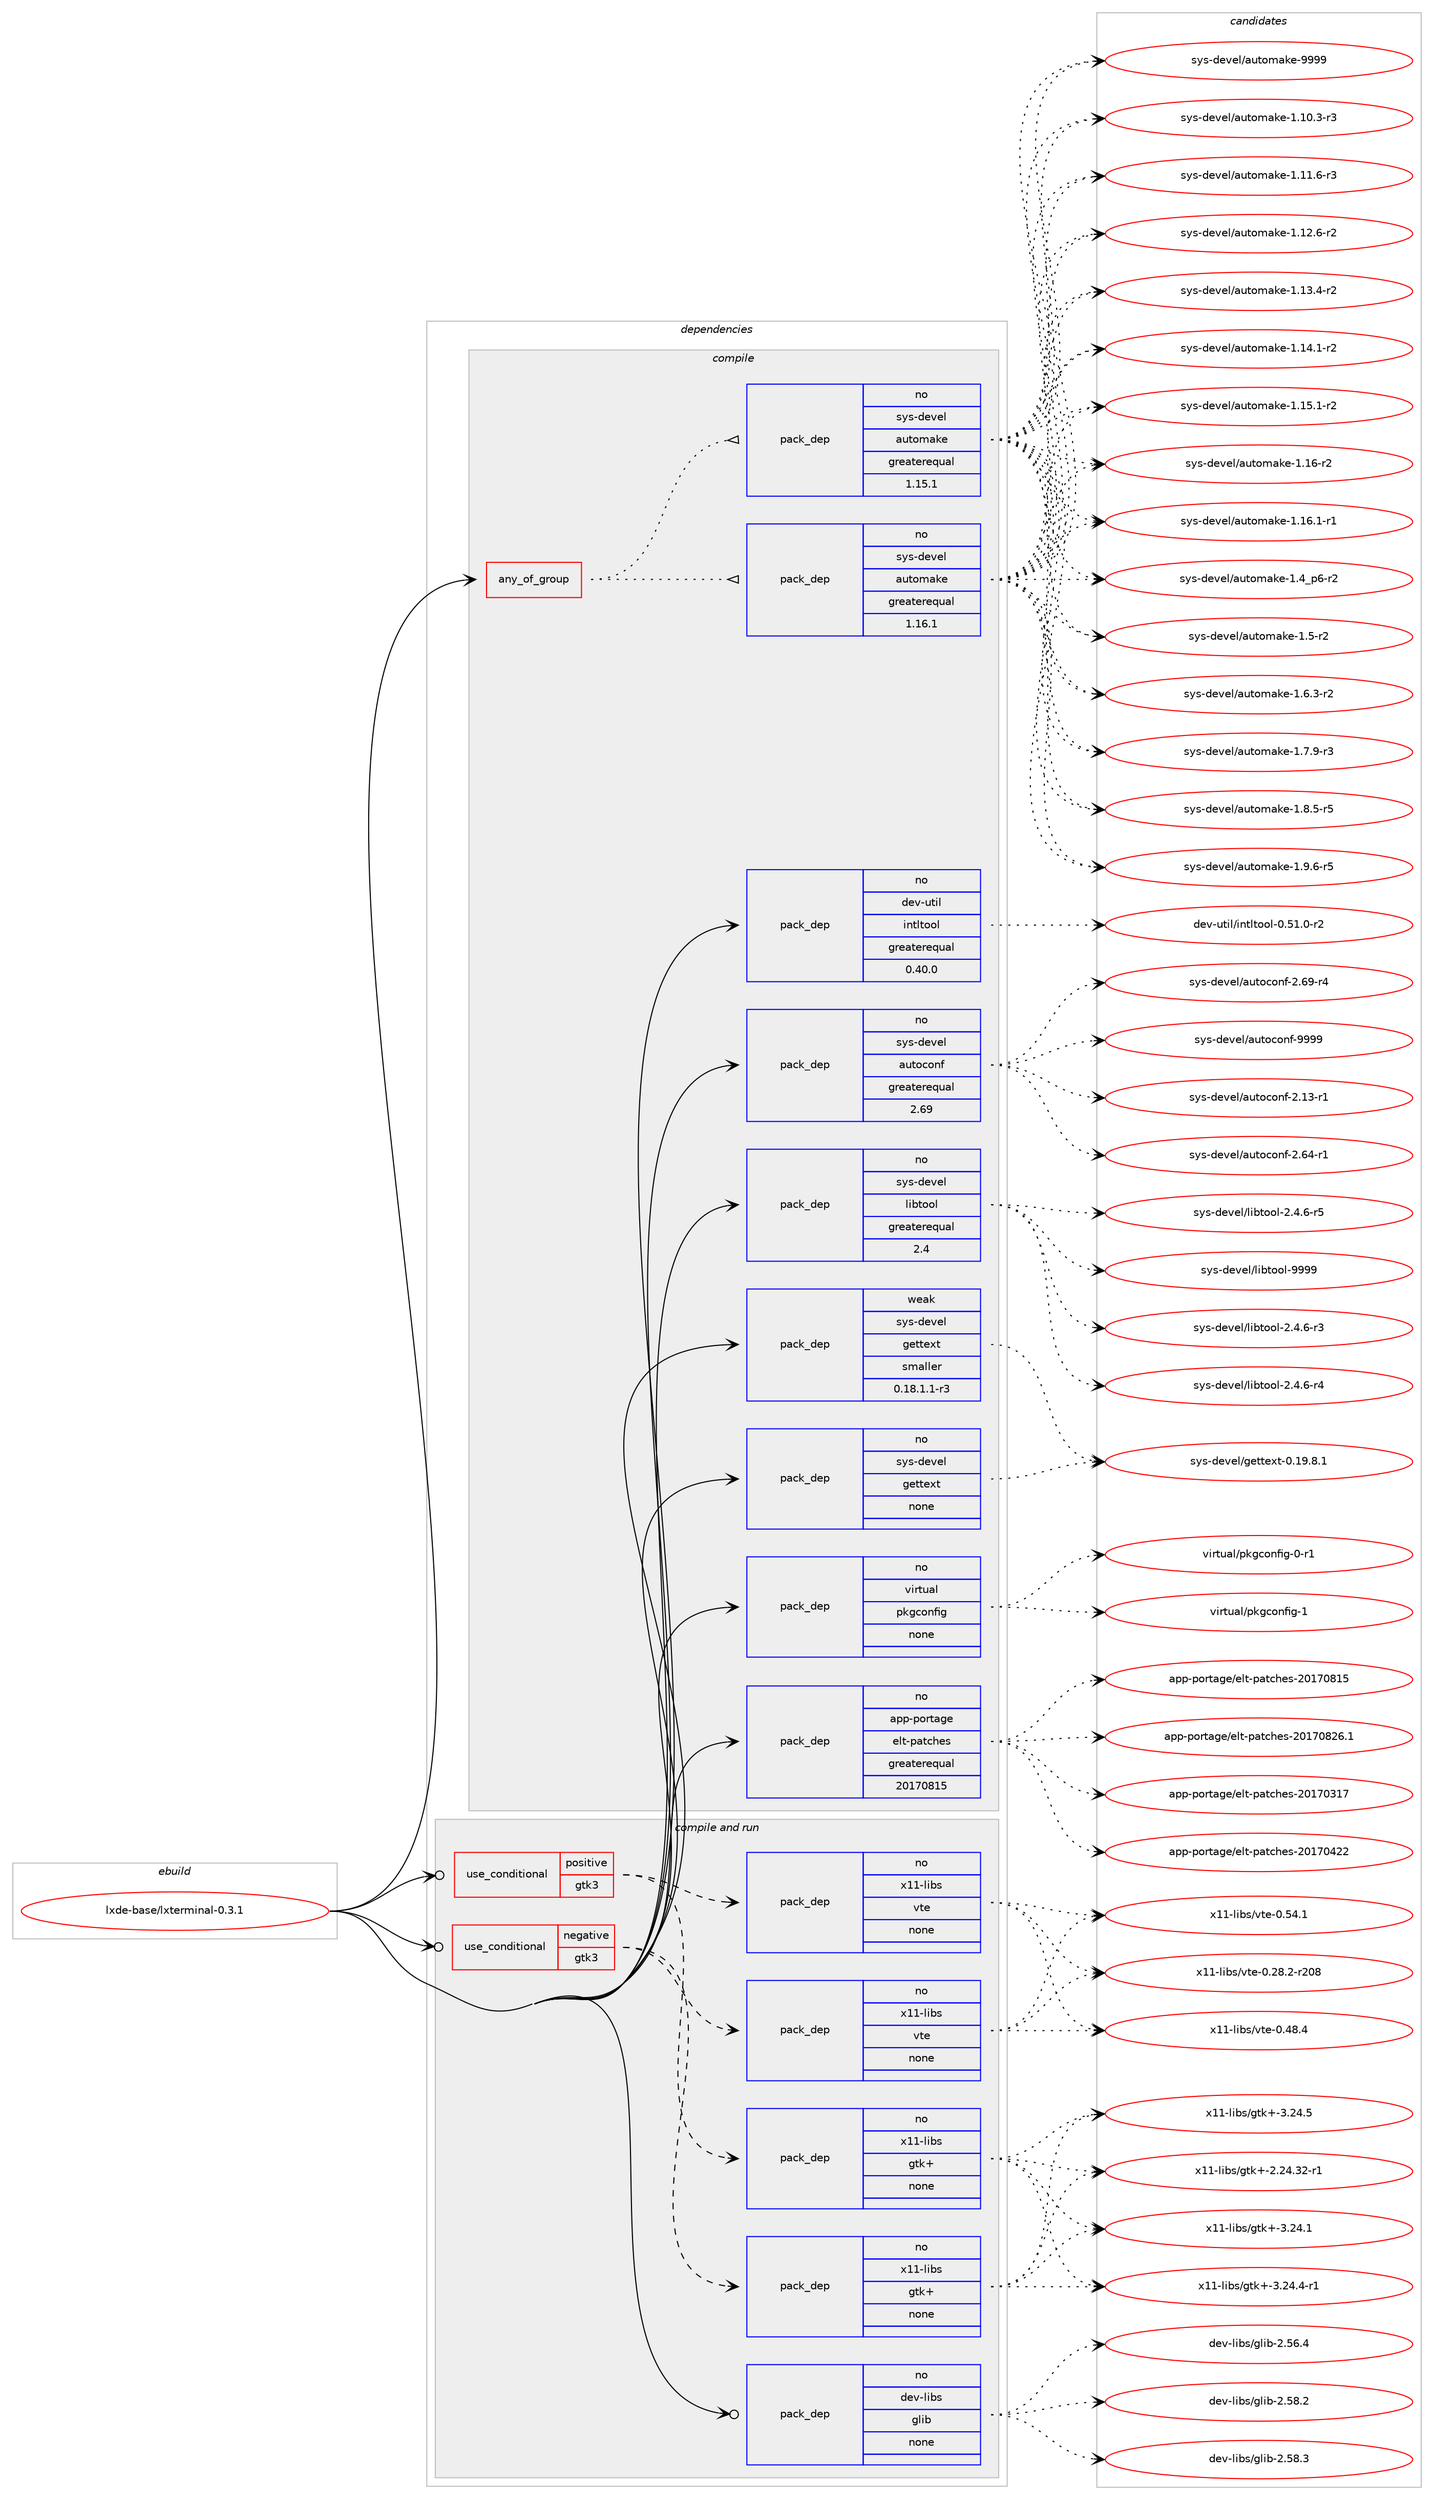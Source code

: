 digraph prolog {

# *************
# Graph options
# *************

newrank=true;
concentrate=true;
compound=true;
graph [rankdir=LR,fontname=Helvetica,fontsize=10,ranksep=1.5];#, ranksep=2.5, nodesep=0.2];
edge  [arrowhead=vee];
node  [fontname=Helvetica,fontsize=10];

# **********
# The ebuild
# **********

subgraph cluster_leftcol {
color=gray;
rank=same;
label=<<i>ebuild</i>>;
id [label="lxde-base/lxterminal-0.3.1", color=red, width=4, href="../lxde-base/lxterminal-0.3.1.svg"];
}

# ****************
# The dependencies
# ****************

subgraph cluster_midcol {
color=gray;
label=<<i>dependencies</i>>;
subgraph cluster_compile {
fillcolor="#eeeeee";
style=filled;
label=<<i>compile</i>>;
subgraph any24384 {
dependency1592752 [label=<<TABLE BORDER="0" CELLBORDER="1" CELLSPACING="0" CELLPADDING="4"><TR><TD CELLPADDING="10">any_of_group</TD></TR></TABLE>>, shape=none, color=red];subgraph pack1137517 {
dependency1592753 [label=<<TABLE BORDER="0" CELLBORDER="1" CELLSPACING="0" CELLPADDING="4" WIDTH="220"><TR><TD ROWSPAN="6" CELLPADDING="30">pack_dep</TD></TR><TR><TD WIDTH="110">no</TD></TR><TR><TD>sys-devel</TD></TR><TR><TD>automake</TD></TR><TR><TD>greaterequal</TD></TR><TR><TD>1.16.1</TD></TR></TABLE>>, shape=none, color=blue];
}
dependency1592752:e -> dependency1592753:w [weight=20,style="dotted",arrowhead="oinv"];
subgraph pack1137518 {
dependency1592754 [label=<<TABLE BORDER="0" CELLBORDER="1" CELLSPACING="0" CELLPADDING="4" WIDTH="220"><TR><TD ROWSPAN="6" CELLPADDING="30">pack_dep</TD></TR><TR><TD WIDTH="110">no</TD></TR><TR><TD>sys-devel</TD></TR><TR><TD>automake</TD></TR><TR><TD>greaterequal</TD></TR><TR><TD>1.15.1</TD></TR></TABLE>>, shape=none, color=blue];
}
dependency1592752:e -> dependency1592754:w [weight=20,style="dotted",arrowhead="oinv"];
}
id:e -> dependency1592752:w [weight=20,style="solid",arrowhead="vee"];
subgraph pack1137519 {
dependency1592755 [label=<<TABLE BORDER="0" CELLBORDER="1" CELLSPACING="0" CELLPADDING="4" WIDTH="220"><TR><TD ROWSPAN="6" CELLPADDING="30">pack_dep</TD></TR><TR><TD WIDTH="110">no</TD></TR><TR><TD>app-portage</TD></TR><TR><TD>elt-patches</TD></TR><TR><TD>greaterequal</TD></TR><TR><TD>20170815</TD></TR></TABLE>>, shape=none, color=blue];
}
id:e -> dependency1592755:w [weight=20,style="solid",arrowhead="vee"];
subgraph pack1137520 {
dependency1592756 [label=<<TABLE BORDER="0" CELLBORDER="1" CELLSPACING="0" CELLPADDING="4" WIDTH="220"><TR><TD ROWSPAN="6" CELLPADDING="30">pack_dep</TD></TR><TR><TD WIDTH="110">no</TD></TR><TR><TD>dev-util</TD></TR><TR><TD>intltool</TD></TR><TR><TD>greaterequal</TD></TR><TR><TD>0.40.0</TD></TR></TABLE>>, shape=none, color=blue];
}
id:e -> dependency1592756:w [weight=20,style="solid",arrowhead="vee"];
subgraph pack1137521 {
dependency1592757 [label=<<TABLE BORDER="0" CELLBORDER="1" CELLSPACING="0" CELLPADDING="4" WIDTH="220"><TR><TD ROWSPAN="6" CELLPADDING="30">pack_dep</TD></TR><TR><TD WIDTH="110">no</TD></TR><TR><TD>sys-devel</TD></TR><TR><TD>autoconf</TD></TR><TR><TD>greaterequal</TD></TR><TR><TD>2.69</TD></TR></TABLE>>, shape=none, color=blue];
}
id:e -> dependency1592757:w [weight=20,style="solid",arrowhead="vee"];
subgraph pack1137522 {
dependency1592758 [label=<<TABLE BORDER="0" CELLBORDER="1" CELLSPACING="0" CELLPADDING="4" WIDTH="220"><TR><TD ROWSPAN="6" CELLPADDING="30">pack_dep</TD></TR><TR><TD WIDTH="110">no</TD></TR><TR><TD>sys-devel</TD></TR><TR><TD>gettext</TD></TR><TR><TD>none</TD></TR><TR><TD></TD></TR></TABLE>>, shape=none, color=blue];
}
id:e -> dependency1592758:w [weight=20,style="solid",arrowhead="vee"];
subgraph pack1137523 {
dependency1592759 [label=<<TABLE BORDER="0" CELLBORDER="1" CELLSPACING="0" CELLPADDING="4" WIDTH="220"><TR><TD ROWSPAN="6" CELLPADDING="30">pack_dep</TD></TR><TR><TD WIDTH="110">no</TD></TR><TR><TD>sys-devel</TD></TR><TR><TD>libtool</TD></TR><TR><TD>greaterequal</TD></TR><TR><TD>2.4</TD></TR></TABLE>>, shape=none, color=blue];
}
id:e -> dependency1592759:w [weight=20,style="solid",arrowhead="vee"];
subgraph pack1137524 {
dependency1592760 [label=<<TABLE BORDER="0" CELLBORDER="1" CELLSPACING="0" CELLPADDING="4" WIDTH="220"><TR><TD ROWSPAN="6" CELLPADDING="30">pack_dep</TD></TR><TR><TD WIDTH="110">no</TD></TR><TR><TD>virtual</TD></TR><TR><TD>pkgconfig</TD></TR><TR><TD>none</TD></TR><TR><TD></TD></TR></TABLE>>, shape=none, color=blue];
}
id:e -> dependency1592760:w [weight=20,style="solid",arrowhead="vee"];
subgraph pack1137525 {
dependency1592761 [label=<<TABLE BORDER="0" CELLBORDER="1" CELLSPACING="0" CELLPADDING="4" WIDTH="220"><TR><TD ROWSPAN="6" CELLPADDING="30">pack_dep</TD></TR><TR><TD WIDTH="110">weak</TD></TR><TR><TD>sys-devel</TD></TR><TR><TD>gettext</TD></TR><TR><TD>smaller</TD></TR><TR><TD>0.18.1.1-r3</TD></TR></TABLE>>, shape=none, color=blue];
}
id:e -> dependency1592761:w [weight=20,style="solid",arrowhead="vee"];
}
subgraph cluster_compileandrun {
fillcolor="#eeeeee";
style=filled;
label=<<i>compile and run</i>>;
subgraph cond430207 {
dependency1592762 [label=<<TABLE BORDER="0" CELLBORDER="1" CELLSPACING="0" CELLPADDING="4"><TR><TD ROWSPAN="3" CELLPADDING="10">use_conditional</TD></TR><TR><TD>negative</TD></TR><TR><TD>gtk3</TD></TR></TABLE>>, shape=none, color=red];
subgraph pack1137526 {
dependency1592763 [label=<<TABLE BORDER="0" CELLBORDER="1" CELLSPACING="0" CELLPADDING="4" WIDTH="220"><TR><TD ROWSPAN="6" CELLPADDING="30">pack_dep</TD></TR><TR><TD WIDTH="110">no</TD></TR><TR><TD>x11-libs</TD></TR><TR><TD>gtk+</TD></TR><TR><TD>none</TD></TR><TR><TD></TD></TR></TABLE>>, shape=none, color=blue];
}
dependency1592762:e -> dependency1592763:w [weight=20,style="dashed",arrowhead="vee"];
subgraph pack1137527 {
dependency1592764 [label=<<TABLE BORDER="0" CELLBORDER="1" CELLSPACING="0" CELLPADDING="4" WIDTH="220"><TR><TD ROWSPAN="6" CELLPADDING="30">pack_dep</TD></TR><TR><TD WIDTH="110">no</TD></TR><TR><TD>x11-libs</TD></TR><TR><TD>vte</TD></TR><TR><TD>none</TD></TR><TR><TD></TD></TR></TABLE>>, shape=none, color=blue];
}
dependency1592762:e -> dependency1592764:w [weight=20,style="dashed",arrowhead="vee"];
}
id:e -> dependency1592762:w [weight=20,style="solid",arrowhead="odotvee"];
subgraph cond430208 {
dependency1592765 [label=<<TABLE BORDER="0" CELLBORDER="1" CELLSPACING="0" CELLPADDING="4"><TR><TD ROWSPAN="3" CELLPADDING="10">use_conditional</TD></TR><TR><TD>positive</TD></TR><TR><TD>gtk3</TD></TR></TABLE>>, shape=none, color=red];
subgraph pack1137528 {
dependency1592766 [label=<<TABLE BORDER="0" CELLBORDER="1" CELLSPACING="0" CELLPADDING="4" WIDTH="220"><TR><TD ROWSPAN="6" CELLPADDING="30">pack_dep</TD></TR><TR><TD WIDTH="110">no</TD></TR><TR><TD>x11-libs</TD></TR><TR><TD>gtk+</TD></TR><TR><TD>none</TD></TR><TR><TD></TD></TR></TABLE>>, shape=none, color=blue];
}
dependency1592765:e -> dependency1592766:w [weight=20,style="dashed",arrowhead="vee"];
subgraph pack1137529 {
dependency1592767 [label=<<TABLE BORDER="0" CELLBORDER="1" CELLSPACING="0" CELLPADDING="4" WIDTH="220"><TR><TD ROWSPAN="6" CELLPADDING="30">pack_dep</TD></TR><TR><TD WIDTH="110">no</TD></TR><TR><TD>x11-libs</TD></TR><TR><TD>vte</TD></TR><TR><TD>none</TD></TR><TR><TD></TD></TR></TABLE>>, shape=none, color=blue];
}
dependency1592765:e -> dependency1592767:w [weight=20,style="dashed",arrowhead="vee"];
}
id:e -> dependency1592765:w [weight=20,style="solid",arrowhead="odotvee"];
subgraph pack1137530 {
dependency1592768 [label=<<TABLE BORDER="0" CELLBORDER="1" CELLSPACING="0" CELLPADDING="4" WIDTH="220"><TR><TD ROWSPAN="6" CELLPADDING="30">pack_dep</TD></TR><TR><TD WIDTH="110">no</TD></TR><TR><TD>dev-libs</TD></TR><TR><TD>glib</TD></TR><TR><TD>none</TD></TR><TR><TD></TD></TR></TABLE>>, shape=none, color=blue];
}
id:e -> dependency1592768:w [weight=20,style="solid",arrowhead="odotvee"];
}
subgraph cluster_run {
fillcolor="#eeeeee";
style=filled;
label=<<i>run</i>>;
}
}

# **************
# The candidates
# **************

subgraph cluster_choices {
rank=same;
color=gray;
label=<<i>candidates</i>>;

subgraph choice1137517 {
color=black;
nodesep=1;
choice11512111545100101118101108479711711611110997107101454946494846514511451 [label="sys-devel/automake-1.10.3-r3", color=red, width=4,href="../sys-devel/automake-1.10.3-r3.svg"];
choice11512111545100101118101108479711711611110997107101454946494946544511451 [label="sys-devel/automake-1.11.6-r3", color=red, width=4,href="../sys-devel/automake-1.11.6-r3.svg"];
choice11512111545100101118101108479711711611110997107101454946495046544511450 [label="sys-devel/automake-1.12.6-r2", color=red, width=4,href="../sys-devel/automake-1.12.6-r2.svg"];
choice11512111545100101118101108479711711611110997107101454946495146524511450 [label="sys-devel/automake-1.13.4-r2", color=red, width=4,href="../sys-devel/automake-1.13.4-r2.svg"];
choice11512111545100101118101108479711711611110997107101454946495246494511450 [label="sys-devel/automake-1.14.1-r2", color=red, width=4,href="../sys-devel/automake-1.14.1-r2.svg"];
choice11512111545100101118101108479711711611110997107101454946495346494511450 [label="sys-devel/automake-1.15.1-r2", color=red, width=4,href="../sys-devel/automake-1.15.1-r2.svg"];
choice1151211154510010111810110847971171161111099710710145494649544511450 [label="sys-devel/automake-1.16-r2", color=red, width=4,href="../sys-devel/automake-1.16-r2.svg"];
choice11512111545100101118101108479711711611110997107101454946495446494511449 [label="sys-devel/automake-1.16.1-r1", color=red, width=4,href="../sys-devel/automake-1.16.1-r1.svg"];
choice115121115451001011181011084797117116111109971071014549465295112544511450 [label="sys-devel/automake-1.4_p6-r2", color=red, width=4,href="../sys-devel/automake-1.4_p6-r2.svg"];
choice11512111545100101118101108479711711611110997107101454946534511450 [label="sys-devel/automake-1.5-r2", color=red, width=4,href="../sys-devel/automake-1.5-r2.svg"];
choice115121115451001011181011084797117116111109971071014549465446514511450 [label="sys-devel/automake-1.6.3-r2", color=red, width=4,href="../sys-devel/automake-1.6.3-r2.svg"];
choice115121115451001011181011084797117116111109971071014549465546574511451 [label="sys-devel/automake-1.7.9-r3", color=red, width=4,href="../sys-devel/automake-1.7.9-r3.svg"];
choice115121115451001011181011084797117116111109971071014549465646534511453 [label="sys-devel/automake-1.8.5-r5", color=red, width=4,href="../sys-devel/automake-1.8.5-r5.svg"];
choice115121115451001011181011084797117116111109971071014549465746544511453 [label="sys-devel/automake-1.9.6-r5", color=red, width=4,href="../sys-devel/automake-1.9.6-r5.svg"];
choice115121115451001011181011084797117116111109971071014557575757 [label="sys-devel/automake-9999", color=red, width=4,href="../sys-devel/automake-9999.svg"];
dependency1592753:e -> choice11512111545100101118101108479711711611110997107101454946494846514511451:w [style=dotted,weight="100"];
dependency1592753:e -> choice11512111545100101118101108479711711611110997107101454946494946544511451:w [style=dotted,weight="100"];
dependency1592753:e -> choice11512111545100101118101108479711711611110997107101454946495046544511450:w [style=dotted,weight="100"];
dependency1592753:e -> choice11512111545100101118101108479711711611110997107101454946495146524511450:w [style=dotted,weight="100"];
dependency1592753:e -> choice11512111545100101118101108479711711611110997107101454946495246494511450:w [style=dotted,weight="100"];
dependency1592753:e -> choice11512111545100101118101108479711711611110997107101454946495346494511450:w [style=dotted,weight="100"];
dependency1592753:e -> choice1151211154510010111810110847971171161111099710710145494649544511450:w [style=dotted,weight="100"];
dependency1592753:e -> choice11512111545100101118101108479711711611110997107101454946495446494511449:w [style=dotted,weight="100"];
dependency1592753:e -> choice115121115451001011181011084797117116111109971071014549465295112544511450:w [style=dotted,weight="100"];
dependency1592753:e -> choice11512111545100101118101108479711711611110997107101454946534511450:w [style=dotted,weight="100"];
dependency1592753:e -> choice115121115451001011181011084797117116111109971071014549465446514511450:w [style=dotted,weight="100"];
dependency1592753:e -> choice115121115451001011181011084797117116111109971071014549465546574511451:w [style=dotted,weight="100"];
dependency1592753:e -> choice115121115451001011181011084797117116111109971071014549465646534511453:w [style=dotted,weight="100"];
dependency1592753:e -> choice115121115451001011181011084797117116111109971071014549465746544511453:w [style=dotted,weight="100"];
dependency1592753:e -> choice115121115451001011181011084797117116111109971071014557575757:w [style=dotted,weight="100"];
}
subgraph choice1137518 {
color=black;
nodesep=1;
choice11512111545100101118101108479711711611110997107101454946494846514511451 [label="sys-devel/automake-1.10.3-r3", color=red, width=4,href="../sys-devel/automake-1.10.3-r3.svg"];
choice11512111545100101118101108479711711611110997107101454946494946544511451 [label="sys-devel/automake-1.11.6-r3", color=red, width=4,href="../sys-devel/automake-1.11.6-r3.svg"];
choice11512111545100101118101108479711711611110997107101454946495046544511450 [label="sys-devel/automake-1.12.6-r2", color=red, width=4,href="../sys-devel/automake-1.12.6-r2.svg"];
choice11512111545100101118101108479711711611110997107101454946495146524511450 [label="sys-devel/automake-1.13.4-r2", color=red, width=4,href="../sys-devel/automake-1.13.4-r2.svg"];
choice11512111545100101118101108479711711611110997107101454946495246494511450 [label="sys-devel/automake-1.14.1-r2", color=red, width=4,href="../sys-devel/automake-1.14.1-r2.svg"];
choice11512111545100101118101108479711711611110997107101454946495346494511450 [label="sys-devel/automake-1.15.1-r2", color=red, width=4,href="../sys-devel/automake-1.15.1-r2.svg"];
choice1151211154510010111810110847971171161111099710710145494649544511450 [label="sys-devel/automake-1.16-r2", color=red, width=4,href="../sys-devel/automake-1.16-r2.svg"];
choice11512111545100101118101108479711711611110997107101454946495446494511449 [label="sys-devel/automake-1.16.1-r1", color=red, width=4,href="../sys-devel/automake-1.16.1-r1.svg"];
choice115121115451001011181011084797117116111109971071014549465295112544511450 [label="sys-devel/automake-1.4_p6-r2", color=red, width=4,href="../sys-devel/automake-1.4_p6-r2.svg"];
choice11512111545100101118101108479711711611110997107101454946534511450 [label="sys-devel/automake-1.5-r2", color=red, width=4,href="../sys-devel/automake-1.5-r2.svg"];
choice115121115451001011181011084797117116111109971071014549465446514511450 [label="sys-devel/automake-1.6.3-r2", color=red, width=4,href="../sys-devel/automake-1.6.3-r2.svg"];
choice115121115451001011181011084797117116111109971071014549465546574511451 [label="sys-devel/automake-1.7.9-r3", color=red, width=4,href="../sys-devel/automake-1.7.9-r3.svg"];
choice115121115451001011181011084797117116111109971071014549465646534511453 [label="sys-devel/automake-1.8.5-r5", color=red, width=4,href="../sys-devel/automake-1.8.5-r5.svg"];
choice115121115451001011181011084797117116111109971071014549465746544511453 [label="sys-devel/automake-1.9.6-r5", color=red, width=4,href="../sys-devel/automake-1.9.6-r5.svg"];
choice115121115451001011181011084797117116111109971071014557575757 [label="sys-devel/automake-9999", color=red, width=4,href="../sys-devel/automake-9999.svg"];
dependency1592754:e -> choice11512111545100101118101108479711711611110997107101454946494846514511451:w [style=dotted,weight="100"];
dependency1592754:e -> choice11512111545100101118101108479711711611110997107101454946494946544511451:w [style=dotted,weight="100"];
dependency1592754:e -> choice11512111545100101118101108479711711611110997107101454946495046544511450:w [style=dotted,weight="100"];
dependency1592754:e -> choice11512111545100101118101108479711711611110997107101454946495146524511450:w [style=dotted,weight="100"];
dependency1592754:e -> choice11512111545100101118101108479711711611110997107101454946495246494511450:w [style=dotted,weight="100"];
dependency1592754:e -> choice11512111545100101118101108479711711611110997107101454946495346494511450:w [style=dotted,weight="100"];
dependency1592754:e -> choice1151211154510010111810110847971171161111099710710145494649544511450:w [style=dotted,weight="100"];
dependency1592754:e -> choice11512111545100101118101108479711711611110997107101454946495446494511449:w [style=dotted,weight="100"];
dependency1592754:e -> choice115121115451001011181011084797117116111109971071014549465295112544511450:w [style=dotted,weight="100"];
dependency1592754:e -> choice11512111545100101118101108479711711611110997107101454946534511450:w [style=dotted,weight="100"];
dependency1592754:e -> choice115121115451001011181011084797117116111109971071014549465446514511450:w [style=dotted,weight="100"];
dependency1592754:e -> choice115121115451001011181011084797117116111109971071014549465546574511451:w [style=dotted,weight="100"];
dependency1592754:e -> choice115121115451001011181011084797117116111109971071014549465646534511453:w [style=dotted,weight="100"];
dependency1592754:e -> choice115121115451001011181011084797117116111109971071014549465746544511453:w [style=dotted,weight="100"];
dependency1592754:e -> choice115121115451001011181011084797117116111109971071014557575757:w [style=dotted,weight="100"];
}
subgraph choice1137519 {
color=black;
nodesep=1;
choice97112112451121111141169710310147101108116451129711699104101115455048495548514955 [label="app-portage/elt-patches-20170317", color=red, width=4,href="../app-portage/elt-patches-20170317.svg"];
choice97112112451121111141169710310147101108116451129711699104101115455048495548525050 [label="app-portage/elt-patches-20170422", color=red, width=4,href="../app-portage/elt-patches-20170422.svg"];
choice97112112451121111141169710310147101108116451129711699104101115455048495548564953 [label="app-portage/elt-patches-20170815", color=red, width=4,href="../app-portage/elt-patches-20170815.svg"];
choice971121124511211111411697103101471011081164511297116991041011154550484955485650544649 [label="app-portage/elt-patches-20170826.1", color=red, width=4,href="../app-portage/elt-patches-20170826.1.svg"];
dependency1592755:e -> choice97112112451121111141169710310147101108116451129711699104101115455048495548514955:w [style=dotted,weight="100"];
dependency1592755:e -> choice97112112451121111141169710310147101108116451129711699104101115455048495548525050:w [style=dotted,weight="100"];
dependency1592755:e -> choice97112112451121111141169710310147101108116451129711699104101115455048495548564953:w [style=dotted,weight="100"];
dependency1592755:e -> choice971121124511211111411697103101471011081164511297116991041011154550484955485650544649:w [style=dotted,weight="100"];
}
subgraph choice1137520 {
color=black;
nodesep=1;
choice1001011184511711610510847105110116108116111111108454846534946484511450 [label="dev-util/intltool-0.51.0-r2", color=red, width=4,href="../dev-util/intltool-0.51.0-r2.svg"];
dependency1592756:e -> choice1001011184511711610510847105110116108116111111108454846534946484511450:w [style=dotted,weight="100"];
}
subgraph choice1137521 {
color=black;
nodesep=1;
choice1151211154510010111810110847971171161119911111010245504649514511449 [label="sys-devel/autoconf-2.13-r1", color=red, width=4,href="../sys-devel/autoconf-2.13-r1.svg"];
choice1151211154510010111810110847971171161119911111010245504654524511449 [label="sys-devel/autoconf-2.64-r1", color=red, width=4,href="../sys-devel/autoconf-2.64-r1.svg"];
choice1151211154510010111810110847971171161119911111010245504654574511452 [label="sys-devel/autoconf-2.69-r4", color=red, width=4,href="../sys-devel/autoconf-2.69-r4.svg"];
choice115121115451001011181011084797117116111991111101024557575757 [label="sys-devel/autoconf-9999", color=red, width=4,href="../sys-devel/autoconf-9999.svg"];
dependency1592757:e -> choice1151211154510010111810110847971171161119911111010245504649514511449:w [style=dotted,weight="100"];
dependency1592757:e -> choice1151211154510010111810110847971171161119911111010245504654524511449:w [style=dotted,weight="100"];
dependency1592757:e -> choice1151211154510010111810110847971171161119911111010245504654574511452:w [style=dotted,weight="100"];
dependency1592757:e -> choice115121115451001011181011084797117116111991111101024557575757:w [style=dotted,weight="100"];
}
subgraph choice1137522 {
color=black;
nodesep=1;
choice1151211154510010111810110847103101116116101120116454846495746564649 [label="sys-devel/gettext-0.19.8.1", color=red, width=4,href="../sys-devel/gettext-0.19.8.1.svg"];
dependency1592758:e -> choice1151211154510010111810110847103101116116101120116454846495746564649:w [style=dotted,weight="100"];
}
subgraph choice1137523 {
color=black;
nodesep=1;
choice1151211154510010111810110847108105981161111111084550465246544511451 [label="sys-devel/libtool-2.4.6-r3", color=red, width=4,href="../sys-devel/libtool-2.4.6-r3.svg"];
choice1151211154510010111810110847108105981161111111084550465246544511452 [label="sys-devel/libtool-2.4.6-r4", color=red, width=4,href="../sys-devel/libtool-2.4.6-r4.svg"];
choice1151211154510010111810110847108105981161111111084550465246544511453 [label="sys-devel/libtool-2.4.6-r5", color=red, width=4,href="../sys-devel/libtool-2.4.6-r5.svg"];
choice1151211154510010111810110847108105981161111111084557575757 [label="sys-devel/libtool-9999", color=red, width=4,href="../sys-devel/libtool-9999.svg"];
dependency1592759:e -> choice1151211154510010111810110847108105981161111111084550465246544511451:w [style=dotted,weight="100"];
dependency1592759:e -> choice1151211154510010111810110847108105981161111111084550465246544511452:w [style=dotted,weight="100"];
dependency1592759:e -> choice1151211154510010111810110847108105981161111111084550465246544511453:w [style=dotted,weight="100"];
dependency1592759:e -> choice1151211154510010111810110847108105981161111111084557575757:w [style=dotted,weight="100"];
}
subgraph choice1137524 {
color=black;
nodesep=1;
choice11810511411611797108471121071039911111010210510345484511449 [label="virtual/pkgconfig-0-r1", color=red, width=4,href="../virtual/pkgconfig-0-r1.svg"];
choice1181051141161179710847112107103991111101021051034549 [label="virtual/pkgconfig-1", color=red, width=4,href="../virtual/pkgconfig-1.svg"];
dependency1592760:e -> choice11810511411611797108471121071039911111010210510345484511449:w [style=dotted,weight="100"];
dependency1592760:e -> choice1181051141161179710847112107103991111101021051034549:w [style=dotted,weight="100"];
}
subgraph choice1137525 {
color=black;
nodesep=1;
choice1151211154510010111810110847103101116116101120116454846495746564649 [label="sys-devel/gettext-0.19.8.1", color=red, width=4,href="../sys-devel/gettext-0.19.8.1.svg"];
dependency1592761:e -> choice1151211154510010111810110847103101116116101120116454846495746564649:w [style=dotted,weight="100"];
}
subgraph choice1137526 {
color=black;
nodesep=1;
choice12049494510810598115471031161074345504650524651504511449 [label="x11-libs/gtk+-2.24.32-r1", color=red, width=4,href="../x11-libs/gtk+-2.24.32-r1.svg"];
choice12049494510810598115471031161074345514650524649 [label="x11-libs/gtk+-3.24.1", color=red, width=4,href="../x11-libs/gtk+-3.24.1.svg"];
choice120494945108105981154710311610743455146505246524511449 [label="x11-libs/gtk+-3.24.4-r1", color=red, width=4,href="../x11-libs/gtk+-3.24.4-r1.svg"];
choice12049494510810598115471031161074345514650524653 [label="x11-libs/gtk+-3.24.5", color=red, width=4,href="../x11-libs/gtk+-3.24.5.svg"];
dependency1592763:e -> choice12049494510810598115471031161074345504650524651504511449:w [style=dotted,weight="100"];
dependency1592763:e -> choice12049494510810598115471031161074345514650524649:w [style=dotted,weight="100"];
dependency1592763:e -> choice120494945108105981154710311610743455146505246524511449:w [style=dotted,weight="100"];
dependency1592763:e -> choice12049494510810598115471031161074345514650524653:w [style=dotted,weight="100"];
}
subgraph choice1137527 {
color=black;
nodesep=1;
choice12049494510810598115471181161014548465056465045114504856 [label="x11-libs/vte-0.28.2-r208", color=red, width=4,href="../x11-libs/vte-0.28.2-r208.svg"];
choice120494945108105981154711811610145484652564652 [label="x11-libs/vte-0.48.4", color=red, width=4,href="../x11-libs/vte-0.48.4.svg"];
choice120494945108105981154711811610145484653524649 [label="x11-libs/vte-0.54.1", color=red, width=4,href="../x11-libs/vte-0.54.1.svg"];
dependency1592764:e -> choice12049494510810598115471181161014548465056465045114504856:w [style=dotted,weight="100"];
dependency1592764:e -> choice120494945108105981154711811610145484652564652:w [style=dotted,weight="100"];
dependency1592764:e -> choice120494945108105981154711811610145484653524649:w [style=dotted,weight="100"];
}
subgraph choice1137528 {
color=black;
nodesep=1;
choice12049494510810598115471031161074345504650524651504511449 [label="x11-libs/gtk+-2.24.32-r1", color=red, width=4,href="../x11-libs/gtk+-2.24.32-r1.svg"];
choice12049494510810598115471031161074345514650524649 [label="x11-libs/gtk+-3.24.1", color=red, width=4,href="../x11-libs/gtk+-3.24.1.svg"];
choice120494945108105981154710311610743455146505246524511449 [label="x11-libs/gtk+-3.24.4-r1", color=red, width=4,href="../x11-libs/gtk+-3.24.4-r1.svg"];
choice12049494510810598115471031161074345514650524653 [label="x11-libs/gtk+-3.24.5", color=red, width=4,href="../x11-libs/gtk+-3.24.5.svg"];
dependency1592766:e -> choice12049494510810598115471031161074345504650524651504511449:w [style=dotted,weight="100"];
dependency1592766:e -> choice12049494510810598115471031161074345514650524649:w [style=dotted,weight="100"];
dependency1592766:e -> choice120494945108105981154710311610743455146505246524511449:w [style=dotted,weight="100"];
dependency1592766:e -> choice12049494510810598115471031161074345514650524653:w [style=dotted,weight="100"];
}
subgraph choice1137529 {
color=black;
nodesep=1;
choice12049494510810598115471181161014548465056465045114504856 [label="x11-libs/vte-0.28.2-r208", color=red, width=4,href="../x11-libs/vte-0.28.2-r208.svg"];
choice120494945108105981154711811610145484652564652 [label="x11-libs/vte-0.48.4", color=red, width=4,href="../x11-libs/vte-0.48.4.svg"];
choice120494945108105981154711811610145484653524649 [label="x11-libs/vte-0.54.1", color=red, width=4,href="../x11-libs/vte-0.54.1.svg"];
dependency1592767:e -> choice12049494510810598115471181161014548465056465045114504856:w [style=dotted,weight="100"];
dependency1592767:e -> choice120494945108105981154711811610145484652564652:w [style=dotted,weight="100"];
dependency1592767:e -> choice120494945108105981154711811610145484653524649:w [style=dotted,weight="100"];
}
subgraph choice1137530 {
color=black;
nodesep=1;
choice1001011184510810598115471031081059845504653544652 [label="dev-libs/glib-2.56.4", color=red, width=4,href="../dev-libs/glib-2.56.4.svg"];
choice1001011184510810598115471031081059845504653564650 [label="dev-libs/glib-2.58.2", color=red, width=4,href="../dev-libs/glib-2.58.2.svg"];
choice1001011184510810598115471031081059845504653564651 [label="dev-libs/glib-2.58.3", color=red, width=4,href="../dev-libs/glib-2.58.3.svg"];
dependency1592768:e -> choice1001011184510810598115471031081059845504653544652:w [style=dotted,weight="100"];
dependency1592768:e -> choice1001011184510810598115471031081059845504653564650:w [style=dotted,weight="100"];
dependency1592768:e -> choice1001011184510810598115471031081059845504653564651:w [style=dotted,weight="100"];
}
}

}
